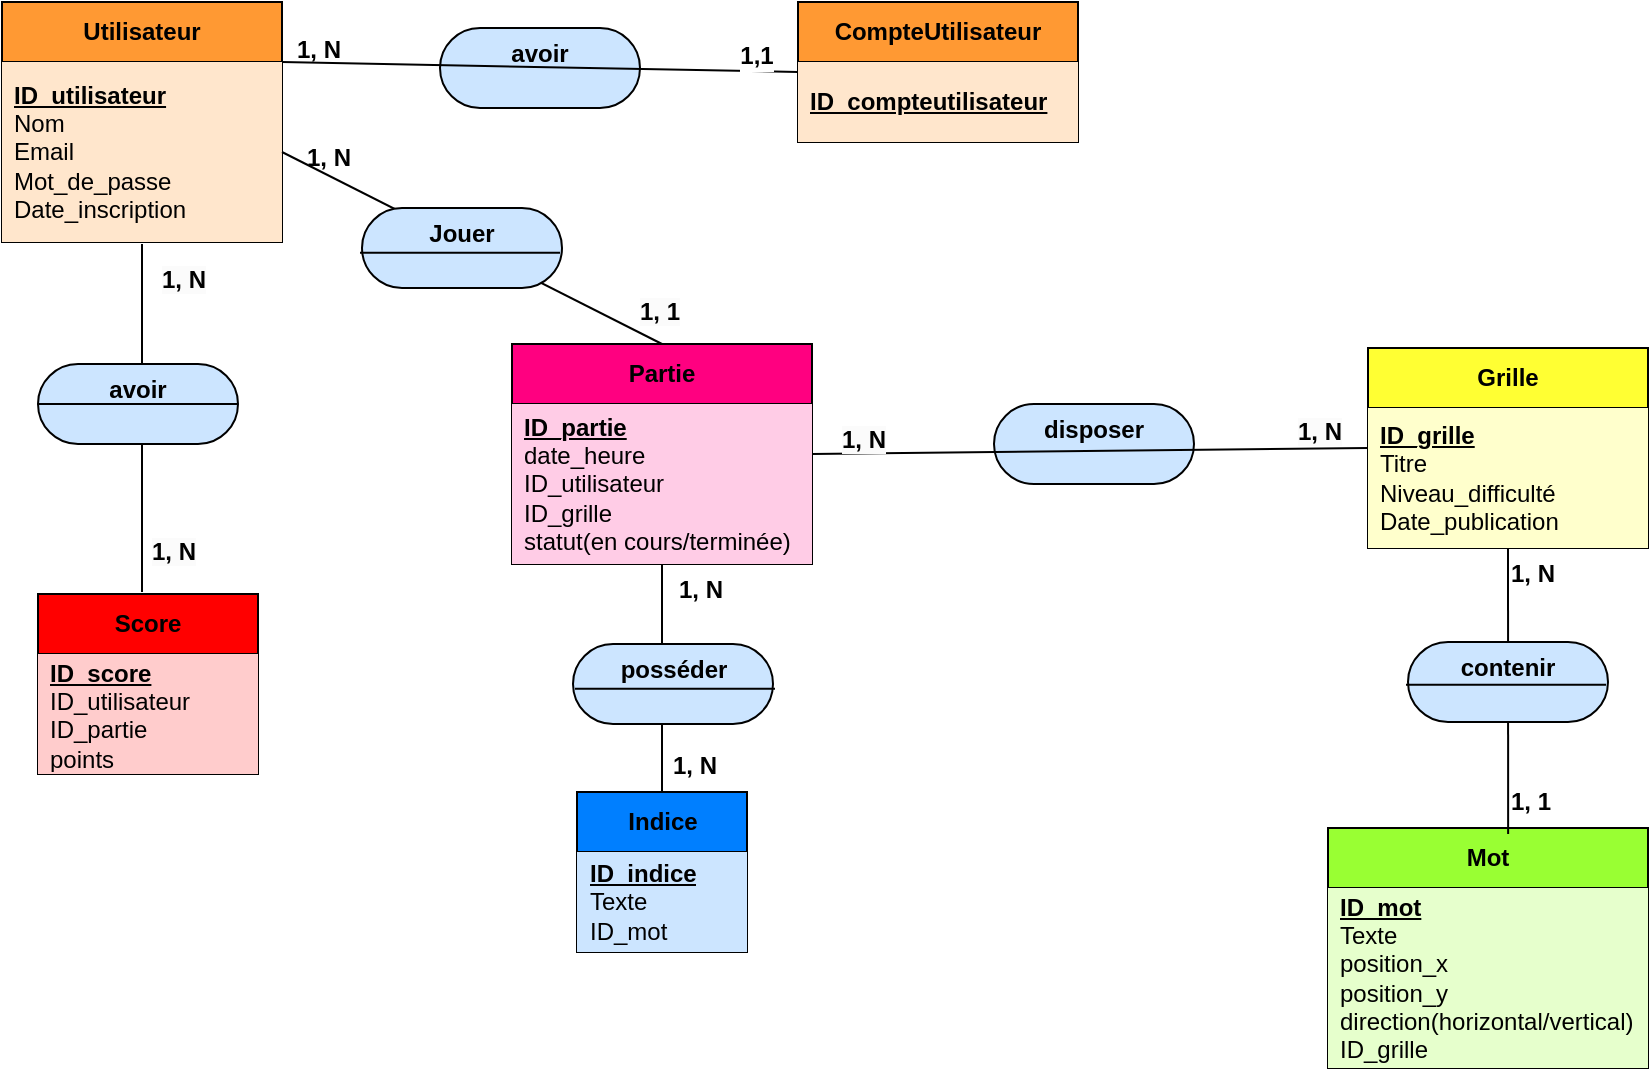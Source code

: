 <mxfile version="26.1.1">
  <diagram name="Page-1" id="vVDoRRSHyycKKWvNqNk3">
    <mxGraphModel dx="1493" dy="579" grid="1" gridSize="10" guides="1" tooltips="1" connect="1" arrows="1" fold="1" page="1" pageScale="1" pageWidth="827" pageHeight="1169" math="0" shadow="0">
      <root>
        <mxCell id="0" />
        <mxCell id="1" parent="0" />
        <mxCell id="rvu8hOpaD9RlhcbGkpi--36" value="&lt;div&gt;&lt;b&gt;disposer&lt;/b&gt;&lt;/div&gt;&lt;div&gt;&lt;b&gt;&lt;br&gt;&lt;/b&gt;&lt;/div&gt;" style="rounded=1;whiteSpace=wrap;html=1;arcSize=50;fillColor=#CCE5FF;" parent="1" vertex="1">
          <mxGeometry x="498" y="216" width="100" height="40" as="geometry" />
        </mxCell>
        <mxCell id="rvu8hOpaD9RlhcbGkpi--7" value="&lt;b&gt;Utilisateur&lt;/b&gt;" style="swimlane;fontStyle=0;childLayout=stackLayout;horizontal=1;startSize=30;horizontalStack=0;resizeParent=1;resizeParentMax=0;resizeLast=0;collapsible=1;marginBottom=0;whiteSpace=wrap;html=1;fillColor=#FF9933;" parent="1" vertex="1">
          <mxGeometry x="2" y="15" width="140" height="120" as="geometry" />
        </mxCell>
        <mxCell id="rvu8hOpaD9RlhcbGkpi--9" value="&lt;u&gt;&lt;b&gt;ID_utilisateur&lt;/b&gt;&lt;/u&gt;&lt;div&gt;Nom&lt;div&gt;Email&lt;/div&gt;&lt;div&gt;Mot_de_passe&lt;/div&gt;&lt;div&gt;Date_inscription&lt;/div&gt;&lt;/div&gt;" style="text;strokeColor=none;fillColor=#FFE6CC;align=left;verticalAlign=middle;spacingLeft=4;spacingRight=4;overflow=hidden;points=[[0,0.5],[1,0.5]];portConstraint=eastwest;rotatable=0;whiteSpace=wrap;html=1;" parent="rvu8hOpaD9RlhcbGkpi--7" vertex="1">
          <mxGeometry y="30" width="140" height="90" as="geometry" />
        </mxCell>
        <mxCell id="rvu8hOpaD9RlhcbGkpi--11" value="&lt;b&gt;Grille&lt;/b&gt;" style="swimlane;fontStyle=0;childLayout=stackLayout;horizontal=1;startSize=30;horizontalStack=0;resizeParent=1;resizeParentMax=0;resizeLast=0;collapsible=1;marginBottom=0;whiteSpace=wrap;html=1;fillColor=#FFFF33;" parent="1" vertex="1">
          <mxGeometry x="685" y="188" width="140" height="100" as="geometry" />
        </mxCell>
        <mxCell id="rvu8hOpaD9RlhcbGkpi--13" value="&lt;u&gt;&lt;b&gt;ID_grille&lt;/b&gt;&lt;/u&gt;&lt;div&gt;Titre&lt;br&gt;&lt;div&gt;Niveau_difficulté&lt;/div&gt;&lt;div&gt;Date_publication&lt;/div&gt;&lt;/div&gt;" style="text;strokeColor=none;fillColor=#FFFFCC;align=left;verticalAlign=middle;spacingLeft=4;spacingRight=4;overflow=hidden;points=[[0,0.5],[1,0.5]];portConstraint=eastwest;rotatable=0;whiteSpace=wrap;html=1;" parent="rvu8hOpaD9RlhcbGkpi--11" vertex="1">
          <mxGeometry y="30" width="140" height="70" as="geometry" />
        </mxCell>
        <mxCell id="rvu8hOpaD9RlhcbGkpi--14" value="&lt;b&gt;Mot&lt;/b&gt;" style="swimlane;fontStyle=0;childLayout=stackLayout;horizontal=1;startSize=30;horizontalStack=0;resizeParent=1;resizeParentMax=0;resizeLast=0;collapsible=1;marginBottom=0;whiteSpace=wrap;html=1;fillColor=#99FF33;" parent="1" vertex="1">
          <mxGeometry x="665" y="428" width="160" height="120" as="geometry" />
        </mxCell>
        <mxCell id="rvu8hOpaD9RlhcbGkpi--16" value="&lt;u&gt;&lt;b&gt;ID_mot&lt;/b&gt;&lt;/u&gt;&lt;div&gt;Texte&lt;div&gt;position_x&lt;/div&gt;&lt;div&gt;position_y&lt;/div&gt;&lt;div&gt;direction(horizontal/vertical)&lt;/div&gt;&lt;div&gt;ID_grille&lt;/div&gt;&lt;/div&gt;" style="text;strokeColor=none;fillColor=#E6FFCC;align=left;verticalAlign=middle;spacingLeft=4;spacingRight=4;overflow=hidden;points=[[0,0.5],[1,0.5]];portConstraint=eastwest;rotatable=0;whiteSpace=wrap;html=1;" parent="rvu8hOpaD9RlhcbGkpi--14" vertex="1">
          <mxGeometry y="30" width="160" height="90" as="geometry" />
        </mxCell>
        <mxCell id="rvu8hOpaD9RlhcbGkpi--17" value="&lt;b&gt;Indice&lt;/b&gt;" style="swimlane;fontStyle=0;childLayout=stackLayout;horizontal=1;startSize=30;horizontalStack=0;resizeParent=1;resizeParentMax=0;resizeLast=0;collapsible=1;marginBottom=0;whiteSpace=wrap;html=1;fillColor=#007FFF;" parent="1" vertex="1">
          <mxGeometry x="289.5" y="410" width="85" height="80" as="geometry" />
        </mxCell>
        <mxCell id="rvu8hOpaD9RlhcbGkpi--19" value="&lt;u&gt;&lt;b&gt;ID_indice&lt;/b&gt;&lt;/u&gt;&lt;div&gt;Texte&lt;div&gt;ID_mot&lt;/div&gt;&lt;/div&gt;" style="text;strokeColor=none;fillColor=#CCE5FF;align=left;verticalAlign=middle;spacingLeft=4;spacingRight=4;overflow=hidden;points=[[0,0.5],[1,0.5]];portConstraint=eastwest;rotatable=0;whiteSpace=wrap;html=1;" parent="rvu8hOpaD9RlhcbGkpi--17" vertex="1">
          <mxGeometry y="30" width="85" height="50" as="geometry" />
        </mxCell>
        <mxCell id="rvu8hOpaD9RlhcbGkpi--20" value="&lt;b&gt;Partie&lt;/b&gt;" style="swimlane;fontStyle=0;childLayout=stackLayout;horizontal=1;startSize=30;horizontalStack=0;resizeParent=1;resizeParentMax=0;resizeLast=0;collapsible=1;marginBottom=0;whiteSpace=wrap;html=1;fillColor=#FF0080;" parent="1" vertex="1">
          <mxGeometry x="257" y="186" width="150" height="110" as="geometry" />
        </mxCell>
        <mxCell id="rvu8hOpaD9RlhcbGkpi--22" value="&lt;u&gt;&lt;b&gt;ID_partie&lt;/b&gt;&lt;/u&gt;&lt;div&gt;date_heure&lt;div&gt;ID_utilisateur&lt;/div&gt;&lt;div&gt;ID_grille&lt;/div&gt;&lt;div&gt;statut(en cours/terminée)&lt;span style=&quot;color: rgba(0, 0, 0, 0); font-family: monospace; font-size: 0px; text-wrap-mode: nowrap; background-color: transparent;&quot;&gt;%3CmxGraphModel%3E%3Croot%3E%3CmxCell%20id%3D%220%22%2F%3E%3CmxCell%20id%3D%221%22%20parent%3D%220%22%2F%3E%3CmxCell%20id%3D%222%22%20value%3D%22%26lt%3Bb%26gt%3BUtilisateur%26lt%3B%2Fb%26gt%3B%22%20style%3D%22swimlane%3BfontStyle%3D0%3BchildLayout%3DstackLayout%3Bhorizontal%3D1%3BstartSize%3D30%3BhorizontalStack%3D0%3BresizeParent%3D1%3BresizeParentMax%3D0%3BresizeLast%3D0%3Bcollapsible%3D1%3BmarginBottom%3D0%3BwhiteSpace%3Dwrap%3Bhtml%3D1%3BfillColor%3D%23FF9933%3B%22%20vertex%3D%221%22%20parent%3D%221%22%3E%3CmxGeometry%20x%3D%22110%22%20y%3D%2250%22%20width%3D%22140%22%20height%3D%22130%22%20as%3D%22geometry%22%2F%3E%3C%2FmxCell%3E%3CmxCell%20id%3D%223%22%20value%3D%22%26lt%3Bu%26gt%3BID_utilisateur%26lt%3B%2Fu%26gt%3B%22%20style%3D%22text%3BstrokeColor%3Dnone%3BfillColor%3D%23FFE6CC%3Balign%3Dleft%3BverticalAlign%3Dmiddle%3BspacingLeft%3D4%3BspacingRight%3D4%3Boverflow%3Dhidden%3Bpoints%3D%5B%5B0%2C0.5%5D%2C%5B1%2C0.5%5D%5D%3BportConstraint%3Deastwest%3Brotatable%3D0%3BwhiteSpace%3Dwrap%3Bhtml%3D1%3B%22%20vertex%3D%221%22%20parent%3D%222%22%3E%3CmxGeometry%20y%3D%2230%22%20width%3D%22140%22%20height%3D%2230%22%20as%3D%22geometry%22%2F%3E%3C%2FmxCell%3E%3CmxCell%20id%3D%224%22%20value%3D%22Nom%26lt%3Bdiv%26gt%3BEmail%26lt%3B%2Fdiv%26gt%3B%26lt%3Bdiv%26gt%3BMot_de_passe%26lt%3B%2Fdiv%26gt%3B%26lt%3Bdiv%26gt%3BDate_inscription%26lt%3B%2Fdiv%26gt%3B%22%20style%3D%22text%3BstrokeColor%3Dnone%3BfillColor%3D%23FFE6CC%3Balign%3Dleft%3BverticalAlign%3Dmiddle%3BspacingLeft%3D4%3BspacingRight%3D4%3Boverflow%3Dhidden%3Bpoints%3D%5B%5B0%2C0.5%5D%2C%5B1%2C0.5%5D%5D%3BportConstraint%3Deastwest%3Brotatable%3D0%3BwhiteSpace%3Dwrap%3Bhtml%3D1%3B%22%20vertex%3D%221%22%20parent%3D%222%22%3E%3CmxGeometry%20y%3D%2260%22%20width%3D%22140%22%20height%3D%2270%22%20as%3D%22geometry%22%2F%3E%3C%2FmxCell%3E%3C%2Froot%3E%3C%2FmxGraphModel%3E&lt;/span&gt;&lt;span style=&quot;color: rgba(0, 0, 0, 0); font-family: monospace; font-size: 0px; text-wrap-mode: nowrap; background-color: transparent;&quot;&gt;%3CmxGraphModel%3E%3Croot%3E%3CmxCell%20id%3D%220%22%2F%3E%3CmxCell%20id%3D%221%22%20parent%3D%220%22%2F%3E%3CmxCell%20id%3D%222%22%20value%3D%22%26lt%3Bb%26gt%3BUtilisateur%26lt%3B%2Fb%26gt%3B%22%20style%3D%22swimlane%3BfontStyle%3D0%3BchildLayout%3DstackLayout%3Bhorizontal%3D1%3BstartSize%3D30%3BhorizontalStack%3D0%3BresizeParent%3D1%3BresizeParentMax%3D0%3BresizeLast%3D0%3Bcollapsible%3D1%3BmarginBottom%3D0%3BwhiteSpace%3Dwrap%3Bhtml%3D1%3BfillColor%3D%23FF9933%3B%22%20vertex%3D%221%22%20parent%3D%221%22%3E%3CmxGeometry%20x%3D%22110%22%20y%3D%2250%22%20width%3D%22140%22%20height%3D%22130%22%20as%3D%22geometry%22%2F%3E%3C%2FmxCell%3E%3CmxCell%20id%3D%223%22%20value%3D%22%26lt%3Bu%26gt%3BID_utilisateur%26lt%3B%2Fu%26gt%3B%22%20style%3D%22text%3BstrokeColor%3Dnone%3BfillColor%3D%23FFE6CC%3Balign%3Dleft%3BverticalAlign%3Dmiddle%3BspacingLeft%3D4%3BspacingRight%3D4%3Boverflow%3Dhidden%3Bpoints%3D%5B%5B0%2C0.5%5D%2C%5B1%2C0.5%5D%5D%3BportConstraint%3Deastwest%3Brotatable%3D0%3BwhiteSpace%3Dwrap%3Bhtml%3D1%3B%22%20vertex%3D%221%22%20parent%3D%222%22%3E%3CmxGeometry%20y%3D%2230%22%20width%3D%22140%22%20height%3D%2230%22%20as%3D%22geometry%22%2F%3E%3C%2FmxCell%3E%3CmxCell%20id%3D%224%22%20value%3D%22Nom%26lt%3Bdiv%26gt%3BEmail%26lt%3B%2Fdiv%26gt%3B%26lt%3Bdiv%26gt%3BMot_de_passe%26lt%3B%2Fdiv%26gt%3B%26lt%3Bdiv%26gt%3BDate_inscription%26lt%3B%2Fdiv%26gt%3B%22%20style%3D%22text%3BstrokeColor%3Dnone%3BfillColor%3D%23FFE6CC%3Balign%3Dleft%3BverticalAlign%3Dmiddle%3BspacingLeft%3D4%3BspacingRight%3D4%3Boverflow%3Dhidden%3Bpoints%3D%5B%5B0%2C0.5%5D%2C%5B1%2C0.5%5D%5D%3BportConstraint%3Deastwest%3Brotatable%3D0%3BwhiteSpace%3Dwrap%3Bhtml%3D1%3B%22%20vertex%3D%221%22%20parent%3D%222%22%3E%3CmxGeometry%20y%3D%2260%22%20width%3D%22140%22%20height%3D%2270%22%20as%3D%22geometry%22%2F%3E%3C%2FmxCell%3E%3C%2Froot%3E%3C%2FmxGraphModel%3E&lt;/span&gt;&lt;/div&gt;&lt;/div&gt;" style="text;strokeColor=none;fillColor=#FFCCE6;align=left;verticalAlign=middle;spacingLeft=4;spacingRight=4;overflow=hidden;points=[[0,0.5],[1,0.5]];portConstraint=eastwest;rotatable=0;whiteSpace=wrap;html=1;" parent="rvu8hOpaD9RlhcbGkpi--20" vertex="1">
          <mxGeometry y="30" width="150" height="80" as="geometry" />
        </mxCell>
        <mxCell id="rvu8hOpaD9RlhcbGkpi--23" value="&lt;b&gt;Score&lt;/b&gt;" style="swimlane;fontStyle=0;childLayout=stackLayout;horizontal=1;startSize=30;horizontalStack=0;resizeParent=1;resizeParentMax=0;resizeLast=0;collapsible=1;marginBottom=0;whiteSpace=wrap;html=1;fillColor=#FF0000;" parent="1" vertex="1">
          <mxGeometry x="20" y="311" width="110" height="90" as="geometry" />
        </mxCell>
        <mxCell id="rvu8hOpaD9RlhcbGkpi--25" value="&lt;u&gt;&lt;b&gt;ID_score&lt;/b&gt;&lt;/u&gt;&lt;div&gt;ID_utilisateur&lt;div&gt;ID_partie&lt;/div&gt;&lt;div&gt;points&lt;/div&gt;&lt;/div&gt;" style="text;strokeColor=none;fillColor=#FFCCCC;align=left;verticalAlign=middle;spacingLeft=4;spacingRight=4;overflow=hidden;points=[[0,0.5],[1,0.5]];portConstraint=eastwest;rotatable=0;whiteSpace=wrap;html=1;" parent="rvu8hOpaD9RlhcbGkpi--23" vertex="1">
          <mxGeometry y="30" width="110" height="60" as="geometry" />
        </mxCell>
        <mxCell id="rvu8hOpaD9RlhcbGkpi--37" value="" style="endArrow=none;html=1;rounded=0;exitX=1;exitY=0.5;exitDx=0;exitDy=0;entryX=0;entryY=0.5;entryDx=0;entryDy=0;" parent="1" edge="1" target="rvu8hOpaD9RlhcbGkpi--11" source="rvu8hOpaD9RlhcbGkpi--20">
          <mxGeometry width="50" height="50" relative="1" as="geometry">
            <mxPoint x="515" y="72" as="sourcePoint" />
            <mxPoint x="685" y="72" as="targetPoint" />
          </mxGeometry>
        </mxCell>
        <mxCell id="c6A6WxkLCv9WjuvqngBE-1" value="&lt;b&gt;CompteUtilisateur&lt;/b&gt;" style="swimlane;fontStyle=0;childLayout=stackLayout;horizontal=1;startSize=30;horizontalStack=0;resizeParent=1;resizeParentMax=0;resizeLast=0;collapsible=1;marginBottom=0;whiteSpace=wrap;html=1;fillColor=#FF9933;" vertex="1" parent="1">
          <mxGeometry x="400" y="15" width="140" height="70" as="geometry" />
        </mxCell>
        <mxCell id="c6A6WxkLCv9WjuvqngBE-2" value="&lt;u&gt;&lt;b&gt;ID_compteutilisateur&lt;/b&gt;&lt;/u&gt;" style="text;strokeColor=none;fillColor=#FFE6CC;align=left;verticalAlign=middle;spacingLeft=4;spacingRight=4;overflow=hidden;points=[[0,0.5],[1,0.5]];portConstraint=eastwest;rotatable=0;whiteSpace=wrap;html=1;" vertex="1" parent="c6A6WxkLCv9WjuvqngBE-1">
          <mxGeometry y="30" width="140" height="40" as="geometry" />
        </mxCell>
        <mxCell id="c6A6WxkLCv9WjuvqngBE-6" value="" style="endArrow=none;html=1;rounded=0;entryX=0.5;entryY=1;entryDx=0;entryDy=0;" edge="1" parent="1">
          <mxGeometry width="50" height="50" relative="1" as="geometry">
            <mxPoint x="72" y="310" as="sourcePoint" />
            <mxPoint x="72" y="136" as="targetPoint" />
          </mxGeometry>
        </mxCell>
        <mxCell id="c6A6WxkLCv9WjuvqngBE-9" value="" style="endArrow=none;html=1;rounded=0;entryX=0.5;entryY=1;entryDx=0;entryDy=0;exitX=0.563;exitY=0.025;exitDx=0;exitDy=0;exitPerimeter=0;" edge="1" parent="1" source="rvu8hOpaD9RlhcbGkpi--14" target="rvu8hOpaD9RlhcbGkpi--11">
          <mxGeometry width="50" height="50" relative="1" as="geometry">
            <mxPoint x="390" y="250" as="sourcePoint" />
            <mxPoint x="440" y="200" as="targetPoint" />
          </mxGeometry>
        </mxCell>
        <mxCell id="c6A6WxkLCv9WjuvqngBE-8" value="&lt;b&gt;contenir&lt;/b&gt;&lt;div&gt;&lt;b&gt;&lt;br&gt;&lt;/b&gt;&lt;/div&gt;" style="rounded=1;whiteSpace=wrap;html=1;arcSize=50;fillColor=#CCE5FF;" vertex="1" parent="1">
          <mxGeometry x="705" y="335" width="100" height="40" as="geometry" />
        </mxCell>
        <mxCell id="c6A6WxkLCv9WjuvqngBE-3" value="&lt;div&gt;&lt;b&gt;avoir&lt;/b&gt;&lt;/div&gt;&lt;div&gt;&lt;b&gt;&lt;br&gt;&lt;/b&gt;&lt;/div&gt;" style="rounded=1;whiteSpace=wrap;html=1;arcSize=50;fillColor=#CCE5FF;" vertex="1" parent="1">
          <mxGeometry x="20" y="196" width="100" height="40" as="geometry" />
        </mxCell>
        <mxCell id="c6A6WxkLCv9WjuvqngBE-12" value="" style="endArrow=none;html=1;rounded=0;entryX=0.5;entryY=1;entryDx=0;entryDy=0;exitX=0.5;exitY=0;exitDx=0;exitDy=0;" edge="1" parent="1" source="rvu8hOpaD9RlhcbGkpi--17" target="rvu8hOpaD9RlhcbGkpi--20">
          <mxGeometry width="50" height="50" relative="1" as="geometry">
            <mxPoint x="390" y="250" as="sourcePoint" />
            <mxPoint x="440" y="200" as="targetPoint" />
          </mxGeometry>
        </mxCell>
        <mxCell id="c6A6WxkLCv9WjuvqngBE-13" value="" style="endArrow=none;html=1;rounded=0;entryX=1;entryY=0.5;entryDx=0;entryDy=0;exitX=0.5;exitY=0;exitDx=0;exitDy=0;" edge="1" parent="1" source="rvu8hOpaD9RlhcbGkpi--20" target="rvu8hOpaD9RlhcbGkpi--9">
          <mxGeometry width="50" height="50" relative="1" as="geometry">
            <mxPoint x="380" y="250" as="sourcePoint" />
            <mxPoint x="430" y="200" as="targetPoint" />
          </mxGeometry>
        </mxCell>
        <mxCell id="rvu8hOpaD9RlhcbGkpi--32" value="&lt;div&gt;&lt;b&gt;&lt;font style=&quot;font-size: 12px;&quot;&gt;&lt;br&gt;&lt;/font&gt;&lt;/b&gt;&lt;/div&gt;&lt;b&gt;&lt;font style=&quot;font-size: 12px;&quot;&gt;&lt;div&gt;&lt;b&gt;&lt;font style=&quot;font-size: 12px;&quot;&gt;&lt;br&gt;&lt;/font&gt;&lt;/b&gt;&lt;/div&gt;Jouer&lt;/font&gt;&lt;/b&gt;&lt;div&gt;&lt;b&gt;&lt;br&gt;&lt;/b&gt;&lt;div&gt;&lt;b&gt;&lt;font style=&quot;font-size: 12px;&quot;&gt;&lt;br&gt;&lt;/font&gt;&lt;/b&gt;&lt;/div&gt;&lt;div&gt;&lt;b&gt;&lt;font style=&quot;font-size: 12px;&quot;&gt;&lt;br&gt;&lt;/font&gt;&lt;/b&gt;&lt;/div&gt;&lt;/div&gt;" style="rounded=1;whiteSpace=wrap;html=1;arcSize=50;fillColor=#CCE5FF;" parent="1" vertex="1">
          <mxGeometry x="182" y="118" width="100" height="40" as="geometry" />
        </mxCell>
        <mxCell id="c6A6WxkLCv9WjuvqngBE-20" value="&lt;div&gt;&lt;b&gt;avoir&lt;/b&gt;&lt;/div&gt;&lt;div&gt;&lt;b&gt;&lt;br&gt;&lt;/b&gt;&lt;/div&gt;" style="rounded=1;whiteSpace=wrap;html=1;arcSize=50;fillColor=#CCE5FF;" vertex="1" parent="1">
          <mxGeometry x="221" y="28" width="100" height="40" as="geometry" />
        </mxCell>
        <mxCell id="c6A6WxkLCv9WjuvqngBE-23" value="" style="endArrow=none;html=1;rounded=0;entryX=0;entryY=0.5;entryDx=0;entryDy=0;exitX=1;exitY=0.25;exitDx=0;exitDy=0;" edge="1" parent="1" source="rvu8hOpaD9RlhcbGkpi--7" target="c6A6WxkLCv9WjuvqngBE-1">
          <mxGeometry width="50" height="50" relative="1" as="geometry">
            <mxPoint x="390" y="250" as="sourcePoint" />
            <mxPoint x="440" y="200" as="targetPoint" />
          </mxGeometry>
        </mxCell>
        <mxCell id="c6A6WxkLCv9WjuvqngBE-30" value="&lt;b&gt;&lt;font style=&quot;font-size: 12px;&quot;&gt;1,1&lt;/font&gt;&lt;/b&gt;" style="edgeLabel;html=1;align=center;verticalAlign=middle;resizable=0;points=[];" vertex="1" connectable="0" parent="c6A6WxkLCv9WjuvqngBE-23">
          <mxGeometry x="0.837" y="2" relative="1" as="geometry">
            <mxPoint y="-6" as="offset" />
          </mxGeometry>
        </mxCell>
        <mxCell id="c6A6WxkLCv9WjuvqngBE-26" value="" style="endArrow=none;html=1;rounded=0;entryX=1;entryY=0.5;entryDx=0;entryDy=0;exitX=0;exitY=0.5;exitDx=0;exitDy=0;" edge="1" parent="1" source="c6A6WxkLCv9WjuvqngBE-3" target="c6A6WxkLCv9WjuvqngBE-3">
          <mxGeometry width="50" height="50" relative="1" as="geometry">
            <mxPoint x="390" y="250" as="sourcePoint" />
            <mxPoint x="130" y="220" as="targetPoint" />
          </mxGeometry>
        </mxCell>
        <mxCell id="c6A6WxkLCv9WjuvqngBE-27" value="" style="endArrow=none;html=1;rounded=0;entryX=1;entryY=0.5;entryDx=0;entryDy=0;exitX=0;exitY=0.5;exitDx=0;exitDy=0;" edge="1" parent="1">
          <mxGeometry width="50" height="50" relative="1" as="geometry">
            <mxPoint x="704" y="356.33" as="sourcePoint" />
            <mxPoint x="804" y="356.33" as="targetPoint" />
          </mxGeometry>
        </mxCell>
        <mxCell id="c6A6WxkLCv9WjuvqngBE-28" value="" style="endArrow=none;html=1;rounded=0;entryX=1;entryY=0.5;entryDx=0;entryDy=0;exitX=0;exitY=0.5;exitDx=0;exitDy=0;" edge="1" parent="1">
          <mxGeometry width="50" height="50" relative="1" as="geometry">
            <mxPoint x="181" y="140.33" as="sourcePoint" />
            <mxPoint x="281" y="140.33" as="targetPoint" />
          </mxGeometry>
        </mxCell>
        <mxCell id="c6A6WxkLCv9WjuvqngBE-29" value="&lt;b&gt;1, N&lt;/b&gt;" style="text;html=1;align=center;verticalAlign=middle;resizable=0;points=[];autosize=1;strokeColor=none;fillColor=none;" vertex="1" parent="1">
          <mxGeometry x="135" y="24" width="50" height="30" as="geometry" />
        </mxCell>
        <mxCell id="c6A6WxkLCv9WjuvqngBE-32" value="&lt;b&gt;1, N&lt;/b&gt;" style="text;html=1;align=center;verticalAlign=middle;resizable=0;points=[];autosize=1;strokeColor=none;fillColor=none;" vertex="1" parent="1">
          <mxGeometry x="140" y="78" width="50" height="30" as="geometry" />
        </mxCell>
        <mxCell id="c6A6WxkLCv9WjuvqngBE-33" value="&lt;b&gt;1, N&lt;/b&gt;" style="text;html=1;align=center;verticalAlign=middle;resizable=0;points=[];autosize=1;strokeColor=none;fillColor=none;" vertex="1" parent="1">
          <mxGeometry x="742" y="286" width="50" height="30" as="geometry" />
        </mxCell>
        <mxCell id="c6A6WxkLCv9WjuvqngBE-34" value="&lt;b&gt;1, 1&lt;/b&gt;" style="text;html=1;align=center;verticalAlign=middle;resizable=0;points=[];autosize=1;strokeColor=none;fillColor=none;" vertex="1" parent="1">
          <mxGeometry x="746" y="400" width="40" height="30" as="geometry" />
        </mxCell>
        <mxCell id="c6A6WxkLCv9WjuvqngBE-35" value="&lt;b style=&quot;forced-color-adjust: none; color: rgb(0, 0, 0); font-family: Helvetica; font-size: 12px; font-style: normal; font-variant-ligatures: normal; font-variant-caps: normal; letter-spacing: normal; orphans: 2; text-align: center; text-indent: 0px; text-transform: none; widows: 2; word-spacing: 0px; -webkit-text-stroke-width: 0px; white-space: nowrap; background-color: rgb(251, 251, 251); text-decoration-thickness: initial; text-decoration-style: initial; text-decoration-color: initial;&quot;&gt;1, N&lt;/b&gt;" style="text;whiteSpace=wrap;html=1;" vertex="1" parent="1">
          <mxGeometry x="420" y="220" width="60" height="40" as="geometry" />
        </mxCell>
        <mxCell id="c6A6WxkLCv9WjuvqngBE-36" value="&lt;b style=&quot;forced-color-adjust: none; color: rgb(0, 0, 0); font-family: Helvetica; font-size: 12px; font-style: normal; font-variant-ligatures: normal; font-variant-caps: normal; letter-spacing: normal; orphans: 2; text-align: center; text-indent: 0px; text-transform: none; widows: 2; word-spacing: 0px; -webkit-text-stroke-width: 0px; white-space: nowrap; background-color: rgb(251, 251, 251); text-decoration-thickness: initial; text-decoration-style: initial; text-decoration-color: initial;&quot;&gt;1, N&lt;/b&gt;" style="text;whiteSpace=wrap;html=1;" vertex="1" parent="1">
          <mxGeometry x="648" y="216" width="60" height="40" as="geometry" />
        </mxCell>
        <mxCell id="c6A6WxkLCv9WjuvqngBE-38" value="&lt;b style=&quot;forced-color-adjust: none; color: rgb(0, 0, 0); font-family: Helvetica; font-size: 12px; font-style: normal; font-variant-ligatures: normal; font-variant-caps: normal; letter-spacing: normal; orphans: 2; text-align: center; text-indent: 0px; text-transform: none; widows: 2; word-spacing: 0px; -webkit-text-stroke-width: 0px; white-space: nowrap; background-color: rgb(251, 251, 251); text-decoration-thickness: initial; text-decoration-style: initial; text-decoration-color: initial;&quot;&gt;1, 1&lt;/b&gt;" style="text;whiteSpace=wrap;html=1;" vertex="1" parent="1">
          <mxGeometry x="319" y="156" width="50" height="40" as="geometry" />
        </mxCell>
        <mxCell id="c6A6WxkLCv9WjuvqngBE-39" value="&lt;b style=&quot;forced-color-adjust: none; color: rgb(0, 0, 0); font-family: Helvetica; font-size: 12px; font-style: normal; font-variant-ligatures: normal; font-variant-caps: normal; letter-spacing: normal; orphans: 2; text-align: center; text-indent: 0px; text-transform: none; widows: 2; word-spacing: 0px; -webkit-text-stroke-width: 0px; white-space: nowrap; background-color: rgb(251, 251, 251); text-decoration-thickness: initial; text-decoration-style: initial; text-decoration-color: initial;&quot;&gt;1, N&lt;/b&gt;" style="text;whiteSpace=wrap;html=1;" vertex="1" parent="1">
          <mxGeometry x="80" y="140" width="60" height="40" as="geometry" />
        </mxCell>
        <mxCell id="c6A6WxkLCv9WjuvqngBE-40" value="&lt;b style=&quot;forced-color-adjust: none; color: rgb(0, 0, 0); font-family: Helvetica; font-size: 12px; font-style: normal; font-variant-ligatures: normal; font-variant-caps: normal; letter-spacing: normal; orphans: 2; text-align: center; text-indent: 0px; text-transform: none; widows: 2; word-spacing: 0px; -webkit-text-stroke-width: 0px; white-space: nowrap; background-color: rgb(251, 251, 251); text-decoration-thickness: initial; text-decoration-style: initial; text-decoration-color: initial;&quot;&gt;1, N&lt;/b&gt;" style="text;whiteSpace=wrap;html=1;" vertex="1" parent="1">
          <mxGeometry x="75" y="276" width="60" height="40" as="geometry" />
        </mxCell>
        <mxCell id="c6A6WxkLCv9WjuvqngBE-11" value="&lt;b&gt;posséder&lt;/b&gt;&lt;div&gt;&lt;b&gt;&lt;br&gt;&lt;/b&gt;&lt;/div&gt;" style="rounded=1;whiteSpace=wrap;html=1;arcSize=50;fillColor=#CCE5FF;" vertex="1" parent="1">
          <mxGeometry x="287.5" y="336" width="100" height="40" as="geometry" />
        </mxCell>
        <mxCell id="c6A6WxkLCv9WjuvqngBE-42" value="" style="endArrow=none;html=1;rounded=0;entryX=1;entryY=0.5;entryDx=0;entryDy=0;exitX=0;exitY=0.5;exitDx=0;exitDy=0;" edge="1" parent="1">
          <mxGeometry width="50" height="50" relative="1" as="geometry">
            <mxPoint x="288.5" y="358.33" as="sourcePoint" />
            <mxPoint x="388.5" y="358.33" as="targetPoint" />
          </mxGeometry>
        </mxCell>
        <mxCell id="c6A6WxkLCv9WjuvqngBE-43" value="&lt;b&gt;1, N&lt;/b&gt;" style="text;html=1;align=center;verticalAlign=middle;resizable=0;points=[];autosize=1;strokeColor=none;fillColor=none;" vertex="1" parent="1">
          <mxGeometry x="325.5" y="294" width="50" height="30" as="geometry" />
        </mxCell>
        <mxCell id="c6A6WxkLCv9WjuvqngBE-44" value="&lt;b&gt;1, N&lt;/b&gt;" style="text;html=1;align=center;verticalAlign=middle;resizable=0;points=[];autosize=1;strokeColor=none;fillColor=none;" vertex="1" parent="1">
          <mxGeometry x="322.5" y="382" width="50" height="30" as="geometry" />
        </mxCell>
      </root>
    </mxGraphModel>
  </diagram>
</mxfile>
